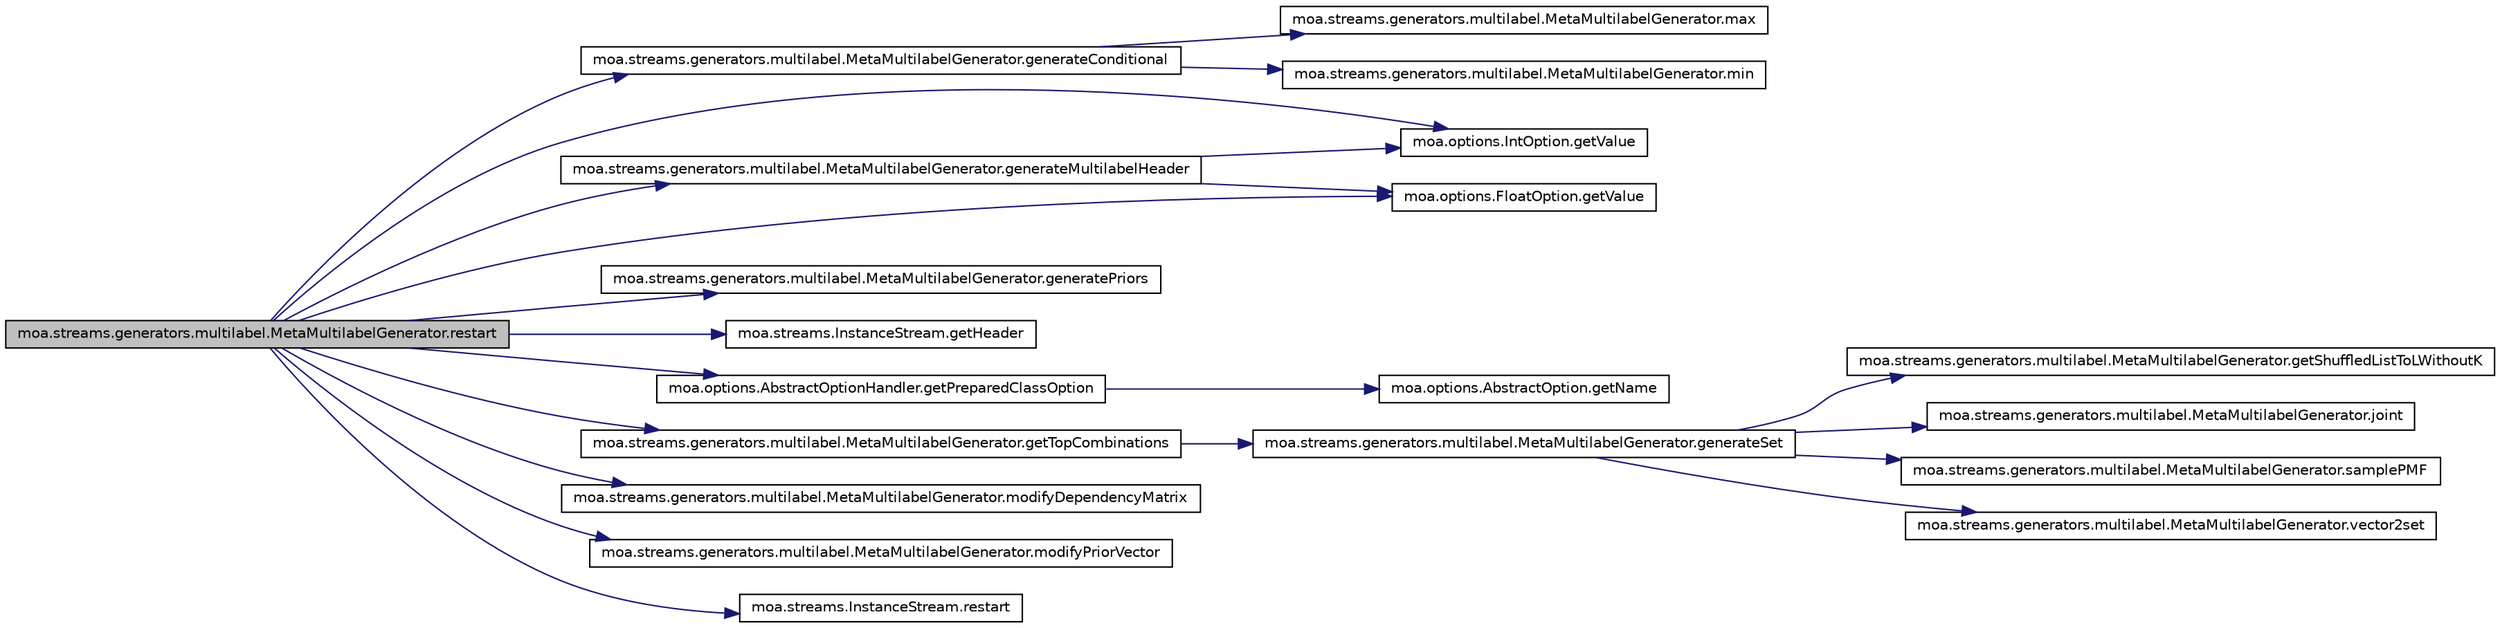 digraph G
{
  edge [fontname="Helvetica",fontsize="10",labelfontname="Helvetica",labelfontsize="10"];
  node [fontname="Helvetica",fontsize="10",shape=record];
  rankdir=LR;
  Node1 [label="moa.streams.generators.multilabel.MetaMultilabelGenerator.restart",height=0.2,width=0.4,color="black", fillcolor="grey75", style="filled" fontcolor="black"];
  Node1 -> Node2 [color="midnightblue",fontsize="10",style="solid",fontname="Helvetica"];
  Node2 [label="moa.streams.generators.multilabel.MetaMultilabelGenerator.generateConditional",height=0.2,width=0.4,color="black", fillcolor="white", style="filled",URL="$classmoa_1_1streams_1_1generators_1_1multilabel_1_1MetaMultilabelGenerator.html#a27b3d2339f92bf4e9837f9a2ac1c59b6",tooltip="GenerateConditional."];
  Node2 -> Node3 [color="midnightblue",fontsize="10",style="solid",fontname="Helvetica"];
  Node3 [label="moa.streams.generators.multilabel.MetaMultilabelGenerator.max",height=0.2,width=0.4,color="black", fillcolor="white", style="filled",URL="$classmoa_1_1streams_1_1generators_1_1multilabel_1_1MetaMultilabelGenerator.html#af69a9363c8d6017223899afdff4874fa"];
  Node2 -> Node4 [color="midnightblue",fontsize="10",style="solid",fontname="Helvetica"];
  Node4 [label="moa.streams.generators.multilabel.MetaMultilabelGenerator.min",height=0.2,width=0.4,color="black", fillcolor="white", style="filled",URL="$classmoa_1_1streams_1_1generators_1_1multilabel_1_1MetaMultilabelGenerator.html#af8f2d0d993af891d2b679957d45154e0"];
  Node1 -> Node5 [color="midnightblue",fontsize="10",style="solid",fontname="Helvetica"];
  Node5 [label="moa.streams.generators.multilabel.MetaMultilabelGenerator.generateMultilabelHeader",height=0.2,width=0.4,color="black", fillcolor="white", style="filled",URL="$classmoa_1_1streams_1_1generators_1_1multilabel_1_1MetaMultilabelGenerator.html#a06e0fa55d9c41af402eba3abed46cda9",tooltip="GenerateMultilabelHeader."];
  Node5 -> Node6 [color="midnightblue",fontsize="10",style="solid",fontname="Helvetica"];
  Node6 [label="moa.options.IntOption.getValue",height=0.2,width=0.4,color="black", fillcolor="white", style="filled",URL="$classmoa_1_1options_1_1IntOption.html#affae8787274b44ab7616d46b8d6c831a"];
  Node5 -> Node7 [color="midnightblue",fontsize="10",style="solid",fontname="Helvetica"];
  Node7 [label="moa.options.FloatOption.getValue",height=0.2,width=0.4,color="black", fillcolor="white", style="filled",URL="$classmoa_1_1options_1_1FloatOption.html#a0e606a62f4ece232aa8f8cb04bb7f1cf"];
  Node1 -> Node8 [color="midnightblue",fontsize="10",style="solid",fontname="Helvetica"];
  Node8 [label="moa.streams.generators.multilabel.MetaMultilabelGenerator.generatePriors",height=0.2,width=0.4,color="black", fillcolor="white", style="filled",URL="$classmoa_1_1streams_1_1generators_1_1multilabel_1_1MetaMultilabelGenerator.html#a825231caad4725ac90ab0c79915f82ba",tooltip="Generate Priors."];
  Node1 -> Node9 [color="midnightblue",fontsize="10",style="solid",fontname="Helvetica"];
  Node9 [label="moa.streams.InstanceStream.getHeader",height=0.2,width=0.4,color="black", fillcolor="white", style="filled",URL="$interfacemoa_1_1streams_1_1InstanceStream.html#aa03e43cb5cd8b893392b23ec77e2ca04",tooltip="Gets the header of this stream."];
  Node1 -> Node10 [color="midnightblue",fontsize="10",style="solid",fontname="Helvetica"];
  Node10 [label="moa.options.AbstractOptionHandler.getPreparedClassOption",height=0.2,width=0.4,color="black", fillcolor="white", style="filled",URL="$classmoa_1_1options_1_1AbstractOptionHandler.html#a2d5e872c7c6a32487013ba914c6d3fcc",tooltip="Gets a prepared option of this class."];
  Node10 -> Node11 [color="midnightblue",fontsize="10",style="solid",fontname="Helvetica"];
  Node11 [label="moa.options.AbstractOption.getName",height=0.2,width=0.4,color="black", fillcolor="white", style="filled",URL="$classmoa_1_1options_1_1AbstractOption.html#a26d25b88bb5244ed3c2ec142bd28353d",tooltip="Gets the name of this option."];
  Node1 -> Node12 [color="midnightblue",fontsize="10",style="solid",fontname="Helvetica"];
  Node12 [label="moa.streams.generators.multilabel.MetaMultilabelGenerator.getTopCombinations",height=0.2,width=0.4,color="black", fillcolor="white", style="filled",URL="$classmoa_1_1streams_1_1generators_1_1multilabel_1_1MetaMultilabelGenerator.html#aeba7fcbcf61fc3ea45711f4fc3d3e27e",tooltip="GetTopCombinations."];
  Node12 -> Node13 [color="midnightblue",fontsize="10",style="solid",fontname="Helvetica"];
  Node13 [label="moa.streams.generators.multilabel.MetaMultilabelGenerator.generateSet",height=0.2,width=0.4,color="black", fillcolor="white", style="filled",URL="$classmoa_1_1streams_1_1generators_1_1multilabel_1_1MetaMultilabelGenerator.html#aab58203e4632253d985b95bc3239a40d",tooltip="Generate Set."];
  Node13 -> Node14 [color="midnightblue",fontsize="10",style="solid",fontname="Helvetica"];
  Node14 [label="moa.streams.generators.multilabel.MetaMultilabelGenerator.getShuffledListToLWithoutK",height=0.2,width=0.4,color="black", fillcolor="white", style="filled",URL="$classmoa_1_1streams_1_1generators_1_1multilabel_1_1MetaMultilabelGenerator.html#a9edc4ddc83b75610b58877481af9b559"];
  Node13 -> Node15 [color="midnightblue",fontsize="10",style="solid",fontname="Helvetica"];
  Node15 [label="moa.streams.generators.multilabel.MetaMultilabelGenerator.joint",height=0.2,width=0.4,color="black", fillcolor="white", style="filled",URL="$classmoa_1_1streams_1_1generators_1_1multilabel_1_1MetaMultilabelGenerator.html#a70677eb9895494cf6c391f82abe6de92"];
  Node13 -> Node16 [color="midnightblue",fontsize="10",style="solid",fontname="Helvetica"];
  Node16 [label="moa.streams.generators.multilabel.MetaMultilabelGenerator.samplePMF",height=0.2,width=0.4,color="black", fillcolor="white", style="filled",URL="$classmoa_1_1streams_1_1generators_1_1multilabel_1_1MetaMultilabelGenerator.html#a40dd0f2a54567534211319bf6a2d7d24",tooltip="samplePMF."];
  Node13 -> Node17 [color="midnightblue",fontsize="10",style="solid",fontname="Helvetica"];
  Node17 [label="moa.streams.generators.multilabel.MetaMultilabelGenerator.vector2set",height=0.2,width=0.4,color="black", fillcolor="white", style="filled",URL="$classmoa_1_1streams_1_1generators_1_1multilabel_1_1MetaMultilabelGenerator.html#a3b6f99fa8e70429c95ec3a22ac9c8176"];
  Node1 -> Node7 [color="midnightblue",fontsize="10",style="solid",fontname="Helvetica"];
  Node1 -> Node6 [color="midnightblue",fontsize="10",style="solid",fontname="Helvetica"];
  Node1 -> Node18 [color="midnightblue",fontsize="10",style="solid",fontname="Helvetica"];
  Node18 [label="moa.streams.generators.multilabel.MetaMultilabelGenerator.modifyDependencyMatrix",height=0.2,width=0.4,color="black", fillcolor="white", style="filled",URL="$classmoa_1_1streams_1_1generators_1_1multilabel_1_1MetaMultilabelGenerator.html#a62ffe535ebdf33f611f708b132f48f64",tooltip="ModifyDependencyMatrix."];
  Node1 -> Node19 [color="midnightblue",fontsize="10",style="solid",fontname="Helvetica"];
  Node19 [label="moa.streams.generators.multilabel.MetaMultilabelGenerator.modifyPriorVector",height=0.2,width=0.4,color="black", fillcolor="white", style="filled",URL="$classmoa_1_1streams_1_1generators_1_1multilabel_1_1MetaMultilabelGenerator.html#ae277c96fbd33a08380e482f0ff328e37",tooltip="ModifyPriorVector."];
  Node1 -> Node20 [color="midnightblue",fontsize="10",style="solid",fontname="Helvetica"];
  Node20 [label="moa.streams.InstanceStream.restart",height=0.2,width=0.4,color="black", fillcolor="white", style="filled",URL="$interfacemoa_1_1streams_1_1InstanceStream.html#aa4151c3e283bc9f3bd3311505f3b5d62",tooltip="Restarts this stream."];
}

